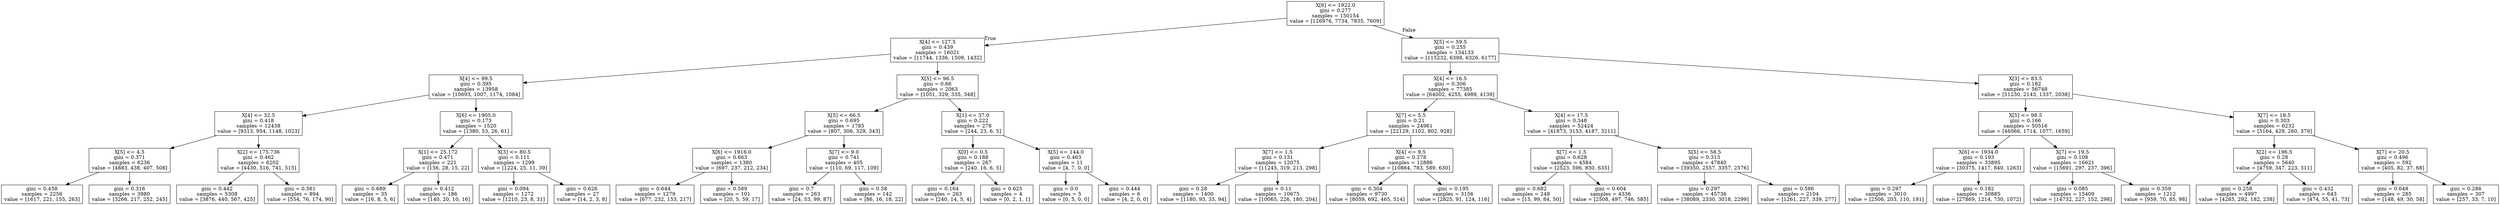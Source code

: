 digraph Tree {
node [shape=box] ;
0 [label="X[6] <= 1922.0\ngini = 0.277\nsamples = 150154\nvalue = [126976, 7734, 7835, 7609]"] ;
1 [label="X[4] <= 127.5\ngini = 0.439\nsamples = 16021\nvalue = [11744, 1336, 1509, 1432]"] ;
0 -> 1 [labeldistance=2.5, labelangle=45, headlabel="True"] ;
2 [label="X[4] <= 99.5\ngini = 0.395\nsamples = 13958\nvalue = [10693, 1007, 1174, 1084]"] ;
1 -> 2 ;
3 [label="X[4] <= 32.5\ngini = 0.418\nsamples = 12438\nvalue = [9313, 954, 1148, 1023]"] ;
2 -> 3 ;
4 [label="X[5] <= 4.5\ngini = 0.371\nsamples = 6236\nvalue = [4883, 438, 407, 508]"] ;
3 -> 4 ;
5 [label="gini = 0.458\nsamples = 2256\nvalue = [1617, 221, 155, 263]"] ;
4 -> 5 ;
6 [label="gini = 0.316\nsamples = 3980\nvalue = [3266, 217, 252, 245]"] ;
4 -> 6 ;
7 [label="X[2] <= 175.736\ngini = 0.462\nsamples = 6202\nvalue = [4430, 516, 741, 515]"] ;
3 -> 7 ;
8 [label="gini = 0.442\nsamples = 5308\nvalue = [3876, 440, 567, 425]"] ;
7 -> 8 ;
9 [label="gini = 0.561\nsamples = 894\nvalue = [554, 76, 174, 90]"] ;
7 -> 9 ;
10 [label="X[6] <= 1905.0\ngini = 0.173\nsamples = 1520\nvalue = [1380, 53, 26, 61]"] ;
2 -> 10 ;
11 [label="X[1] <= 25.172\ngini = 0.471\nsamples = 221\nvalue = [156, 28, 15, 22]"] ;
10 -> 11 ;
12 [label="gini = 0.689\nsamples = 35\nvalue = [16, 8, 5, 6]"] ;
11 -> 12 ;
13 [label="gini = 0.412\nsamples = 186\nvalue = [140, 20, 10, 16]"] ;
11 -> 13 ;
14 [label="X[3] <= 80.5\ngini = 0.111\nsamples = 1299\nvalue = [1224, 25, 11, 39]"] ;
10 -> 14 ;
15 [label="gini = 0.094\nsamples = 1272\nvalue = [1210, 23, 8, 31]"] ;
14 -> 15 ;
16 [label="gini = 0.626\nsamples = 27\nvalue = [14, 2, 3, 8]"] ;
14 -> 16 ;
17 [label="X[5] <= 96.5\ngini = 0.66\nsamples = 2063\nvalue = [1051, 329, 335, 348]"] ;
1 -> 17 ;
18 [label="X[5] <= 66.5\ngini = 0.695\nsamples = 1785\nvalue = [807, 306, 329, 343]"] ;
17 -> 18 ;
19 [label="X[6] <= 1916.0\ngini = 0.663\nsamples = 1380\nvalue = [697, 237, 212, 234]"] ;
18 -> 19 ;
20 [label="gini = 0.644\nsamples = 1279\nvalue = [677, 232, 153, 217]"] ;
19 -> 20 ;
21 [label="gini = 0.589\nsamples = 101\nvalue = [20, 5, 59, 17]"] ;
19 -> 21 ;
22 [label="X[7] <= 9.0\ngini = 0.741\nsamples = 405\nvalue = [110, 69, 117, 109]"] ;
18 -> 22 ;
23 [label="gini = 0.7\nsamples = 263\nvalue = [24, 53, 99, 87]"] ;
22 -> 23 ;
24 [label="gini = 0.58\nsamples = 142\nvalue = [86, 16, 18, 22]"] ;
22 -> 24 ;
25 [label="X[1] <= 37.0\ngini = 0.222\nsamples = 278\nvalue = [244, 23, 6, 5]"] ;
17 -> 25 ;
26 [label="X[0] <= 0.5\ngini = 0.188\nsamples = 267\nvalue = [240, 16, 6, 5]"] ;
25 -> 26 ;
27 [label="gini = 0.164\nsamples = 263\nvalue = [240, 14, 5, 4]"] ;
26 -> 27 ;
28 [label="gini = 0.625\nsamples = 4\nvalue = [0, 2, 1, 1]"] ;
26 -> 28 ;
29 [label="X[5] <= 144.0\ngini = 0.463\nsamples = 11\nvalue = [4, 7, 0, 0]"] ;
25 -> 29 ;
30 [label="gini = 0.0\nsamples = 5\nvalue = [0, 5, 0, 0]"] ;
29 -> 30 ;
31 [label="gini = 0.444\nsamples = 6\nvalue = [4, 2, 0, 0]"] ;
29 -> 31 ;
32 [label="X[5] <= 59.5\ngini = 0.255\nsamples = 134133\nvalue = [115232, 6398, 6326, 6177]"] ;
0 -> 32 [labeldistance=2.5, labelangle=-45, headlabel="False"] ;
33 [label="X[4] <= 16.5\ngini = 0.306\nsamples = 77385\nvalue = [64002, 4255, 4989, 4139]"] ;
32 -> 33 ;
34 [label="X[7] <= 5.5\ngini = 0.21\nsamples = 24961\nvalue = [22129, 1102, 802, 928]"] ;
33 -> 34 ;
35 [label="X[7] <= 1.5\ngini = 0.131\nsamples = 12075\nvalue = [11245, 319, 213, 298]"] ;
34 -> 35 ;
36 [label="gini = 0.28\nsamples = 1400\nvalue = [1180, 93, 33, 94]"] ;
35 -> 36 ;
37 [label="gini = 0.11\nsamples = 10675\nvalue = [10065, 226, 180, 204]"] ;
35 -> 37 ;
38 [label="X[4] <= 9.5\ngini = 0.278\nsamples = 12886\nvalue = [10884, 783, 589, 630]"] ;
34 -> 38 ;
39 [label="gini = 0.304\nsamples = 9730\nvalue = [8059, 692, 465, 514]"] ;
38 -> 39 ;
40 [label="gini = 0.195\nsamples = 3156\nvalue = [2825, 91, 124, 116]"] ;
38 -> 40 ;
41 [label="X[4] <= 17.5\ngini = 0.348\nsamples = 52424\nvalue = [41873, 3153, 4187, 3211]"] ;
33 -> 41 ;
42 [label="X[7] <= 1.5\ngini = 0.628\nsamples = 4584\nvalue = [2523, 596, 830, 635]"] ;
41 -> 42 ;
43 [label="gini = 0.682\nsamples = 248\nvalue = [15, 99, 84, 50]"] ;
42 -> 43 ;
44 [label="gini = 0.604\nsamples = 4336\nvalue = [2508, 497, 746, 585]"] ;
42 -> 44 ;
45 [label="X[5] <= 58.5\ngini = 0.313\nsamples = 47840\nvalue = [39350, 2557, 3357, 2576]"] ;
41 -> 45 ;
46 [label="gini = 0.297\nsamples = 45736\nvalue = [38089, 2330, 3018, 2299]"] ;
45 -> 46 ;
47 [label="gini = 0.586\nsamples = 2104\nvalue = [1261, 227, 339, 277]"] ;
45 -> 47 ;
48 [label="X[3] <= 83.5\ngini = 0.182\nsamples = 56748\nvalue = [51230, 2143, 1337, 2038]"] ;
32 -> 48 ;
49 [label="X[5] <= 98.5\ngini = 0.166\nsamples = 50516\nvalue = [46066, 1714, 1077, 1659]"] ;
48 -> 49 ;
50 [label="X[6] <= 1934.0\ngini = 0.193\nsamples = 33895\nvalue = [30375, 1417, 840, 1263]"] ;
49 -> 50 ;
51 [label="gini = 0.297\nsamples = 3010\nvalue = [2506, 203, 110, 191]"] ;
50 -> 51 ;
52 [label="gini = 0.182\nsamples = 30885\nvalue = [27869, 1214, 730, 1072]"] ;
50 -> 52 ;
53 [label="X[7] <= 19.5\ngini = 0.108\nsamples = 16621\nvalue = [15691, 297, 237, 396]"] ;
49 -> 53 ;
54 [label="gini = 0.085\nsamples = 15409\nvalue = [14732, 227, 152, 298]"] ;
53 -> 54 ;
55 [label="gini = 0.359\nsamples = 1212\nvalue = [959, 70, 85, 98]"] ;
53 -> 55 ;
56 [label="X[7] <= 19.5\ngini = 0.303\nsamples = 6232\nvalue = [5164, 429, 260, 379]"] ;
48 -> 56 ;
57 [label="X[2] <= 196.5\ngini = 0.28\nsamples = 5640\nvalue = [4759, 347, 223, 311]"] ;
56 -> 57 ;
58 [label="gini = 0.258\nsamples = 4997\nvalue = [4285, 292, 182, 238]"] ;
57 -> 58 ;
59 [label="gini = 0.432\nsamples = 643\nvalue = [474, 55, 41, 73]"] ;
57 -> 59 ;
60 [label="X[7] <= 20.5\ngini = 0.496\nsamples = 592\nvalue = [405, 82, 37, 68]"] ;
56 -> 60 ;
61 [label="gini = 0.648\nsamples = 285\nvalue = [148, 49, 30, 58]"] ;
60 -> 61 ;
62 [label="gini = 0.286\nsamples = 307\nvalue = [257, 33, 7, 10]"] ;
60 -> 62 ;
}